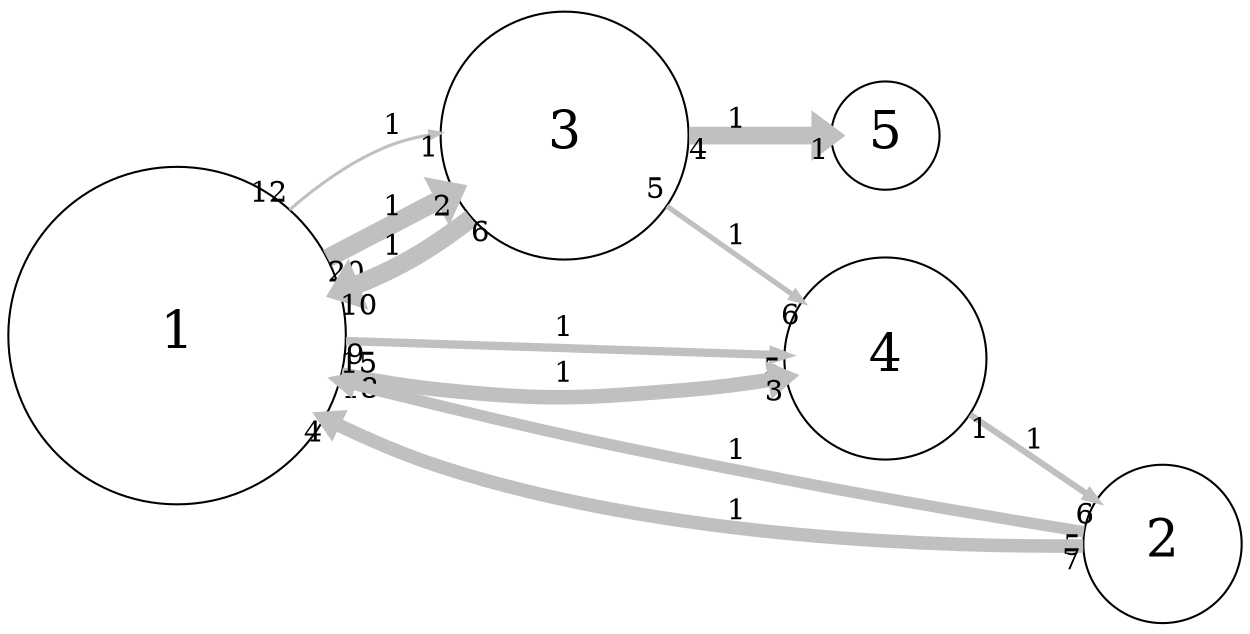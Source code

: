 digraph "" {
	graph [bb="0,0,581.85,290.7",
		overlap=false,
		rankdir=LR,
		ratio=0.5,
		scale=1,
		splines=spline
	];
	node [fontsize=25,
		label="\N",
		shape=circle
	];
	edge [arrowsize=0.5,
		splines=true
	];
	0	[height=2.25,
		label=1,
		pos="80.85,137.16",
		width=2.25];
	2	[height=1.65,
		label=3,
		pos="263.85,231.16",
		width=1.65];
	0 -> 2	[key=0,
		capacity=1,
		color=grey,
		from_pd=11,
		head_lp="200.77,225.87",
		headlabel=1,
		label=1,
		lp="183.85,238.41",
		penwidth=1.5,
		pos="e,204.14,234.12 134.48,198.16 148.16,210.23 163.78,221.28 180.48,228.16 185.8,230.35 191.49,231.93 197.29,233.03",
		pt=18,
		tail_lp="127.73,189.91",
		taillabel=12,
		to_pd=0];
	0 -> 2	[key=1,
		capacity=1,
		color=grey,
		from_pd=19,
		head_lp="207.16,195.74",
		headlabel=2,
		label=1,
		lp="183.85,198.41",
		penwidth=9.0,
		pos="e,210.53,203.99 153.39,174.31 168.73,182.28 184.84,190.65 199.84,198.43",
		pt=3,
		tail_lp="160.14,182.56",
		taillabel=20,
		to_pd=1];
	3	[height=1.35,
		label=4,
		pos="414.85,126.16",
		width=1.35];
	0 -> 3	[key=0,
		capacity=1,
		color=grey,
		from_pd=8,
		head_lp="362.66,119.49",
		headlabel=5,
		label=1,
		lp="263.85,141.41",
		penwidth=4.0,
		pos="e,366.04,127.74 162.22,134.5 221.7,132.53 301.38,129.89 355.01,128.11",
		pt=13,
		tail_lp="165.59,126.25",
		taillabel=9,
		to_pd=4];
	0 -> 3	[key=1,
		capacity=1,
		color=grey,
		from_pd=17,
		head_lp="363.67,107.73",
		headlabel=3,
		label=1,
		lp="263.85,118.41",
		penwidth=7.0,
		pos="e,367.05,115.98 159.57,117.02 174.37,113.96 189.82,111.28 204.45,109.66 256.93,103.85 270.66,104.91 323.25,109.66 333.77,110.61 \
344.9,112.17 355.62,113.96",
		pt=7,
		tail_lp="166.32,108.77",
		taillabel=18,
		to_pd=2];
	2 -> 0	[key=0,
		capacity=1,
		color=grey,
		from_pd=5,
		head_lp="166.53,165.7",
		headlabel=10,
		label=1,
		lp="183.85,178.41",
		penwidth=9.0,
		pos="e,159.78,157.45 219.68,191.38 209.54,183.4 198.42,175.64 187.23,169.66 181.98,166.85 176.45,164.25 170.79,161.84",
		pt=3,
		tail_lp="216.31,199.63",
		taillabel=6,
		to_pd=9];
	2 -> 3	[key=0,
		capacity=1,
		color=grey,
		from_pd=4,
		head_lp="371.07,145.68",
		headlabel=6,
		label=1,
		lp="344.85,184.41",
		penwidth=2.5,
		pos="e,374.44,153.93 312.81,197.36 330.39,184.97 350.23,170.99 367.65,158.72",
		pt=16,
		tail_lp="309.44,205.61",
		taillabel=5,
		to_pd=5];
	4	[height=0.71693,
		label=5,
		pos="414.85,231.16",
		width=0.71693];
	2 -> 4	[key=0,
		capacity=1,
		color=grey,
		from_pd=3,
		head_lp="385.38,222.91",
		headlabel=1,
		label=1,
		lp="344.85,239.41",
		penwidth=8.5,
		pos="e,388.76,231.16 323.74,231.16 341.58,231.16 360.68,231.16 376.68,231.16",
		pt=4,
		tail_lp="327.11,222.91",
		taillabel=4,
		to_pd=0];
	1	[height=1.05,
		label=2,
		pos="543.85,38.16",
		width=1.05];
	3 -> 1	[key=0,
		capacity=1,
		color=grey,
		from_pd=0,
		head_lp="508.89,67.604",
		headlabel=6,
		label=1,
		lp="484.85,88.41",
		penwidth=3.0,
		pos="e,512.26,59.354 455.34,98.799 471.11,87.872 489.19,75.34 504.81,64.516",
		pt=15,
		tail_lp="451.96,90.549",
		taillabel=1,
		to_pd=5];
	1 -> 0	[key=0,
		capacity=1,
		color=grey,
		from_pd=4,
		head_lp="152.05,122.54",
		headlabel=15,
		label=1,
		lp="344.85,80.41",
		penwidth=5.5,
		pos="e,158.8,114.29 506.01,43.748 443.52,53.531 312.99,75.3 204.45,102.16 193.1,104.97 181.21,108.11 169.49,111.32",
		pt=10,
		tail_lp="502.63,35.498",
		taillabel=5,
		to_pd=14];
	1 -> 0	[key=1,
		capacity=1,
		color=grey,
		from_pd=6,
		head_lp="147.76,87.83",
		headlabel=4,
		label=1,
		lp="344.85,53.41",
		penwidth=6.5,
		pos="e,151.13,96.08 505.71,36.849 442.23,35.729 309.56,38.301 204.45,73.16 190.05,77.934 175.3,84.249 161.24,91.053",
		pt=8,
		tail_lp="502.33,45.099",
		taillabel=7,
		to_pd=3];
}
